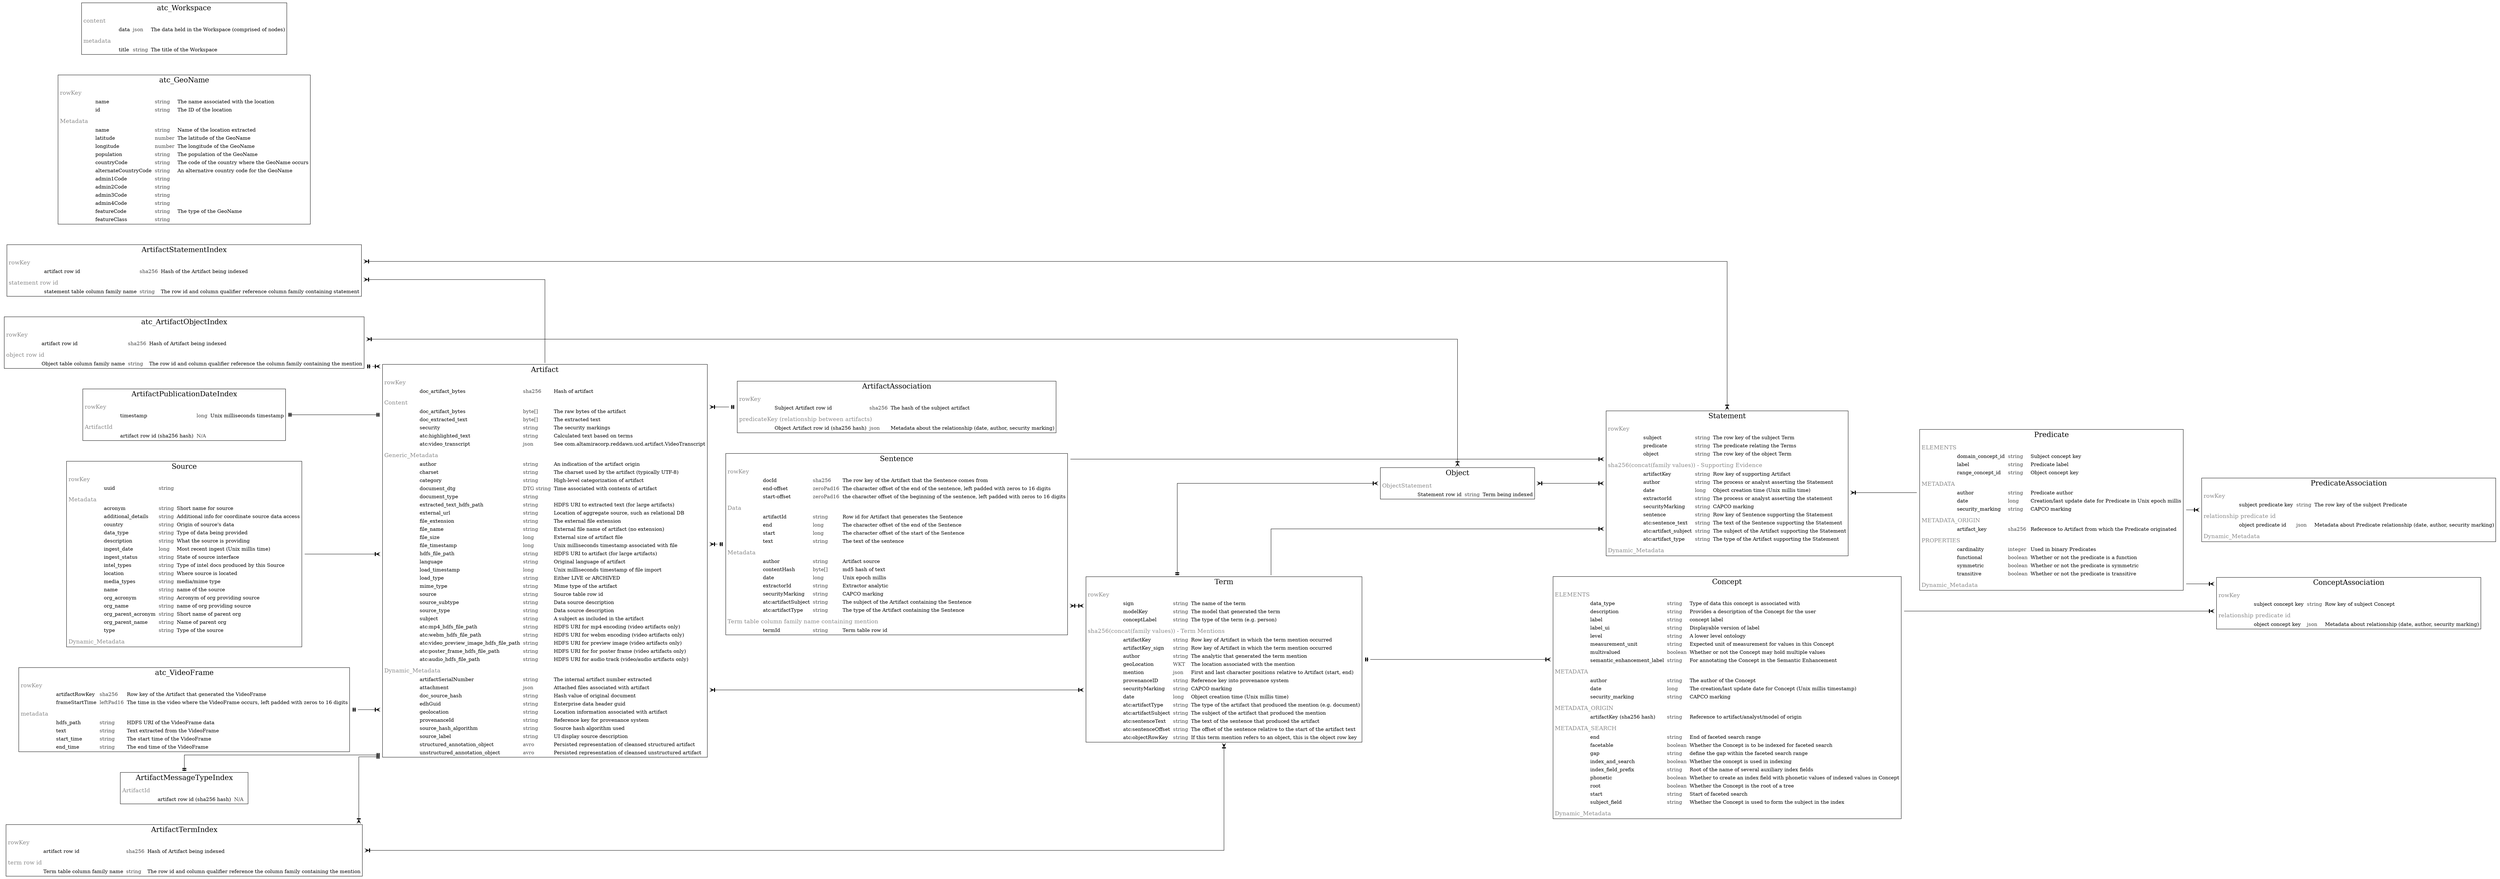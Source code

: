 digraph models_diagram {
  graph [splines=ortho, nodesep=0.7]
  node [shape=plaintext]
  rankdir = LR

  "Artifact" [label=<<table border="1" cellborder="0" cellspacing="0" cellpadding="4"><tr><td colspan="4" align="CENTER"><font point-size="20">Artifact</font></td></tr><tr><td colspan="4"><table height="0" border="0" bgcolor="#333333" cellborder="0" cellspacing="0" cellpadding="0"><tr><td></td></tr></table></td></tr><tr><td colspan="4" color="GREY" align="LEFT"><font color="#888888" point-size="16">rowKey</font></td></tr><tr><td align="LEFT" width="100"></td><td align="LEFT">doc_artifact_bytes</td><td align="LEFT"><font color="#444444">sha256</font></td><td align="LEFT">Hash of artifact</td></tr><tr><td colspan="4"><table height="0" border="0" bgcolor="#333333" cellborder="0" cellspacing="0" cellpadding="0"><tr><td></td></tr></table></td></tr><tr><td colspan="4" color="GREY" align="LEFT"><font color="#888888" point-size="16">Content</font></td></tr><tr><td align="LEFT" width="100"></td><td align="LEFT">doc_artifact_bytes</td><td align="LEFT"><font color="#444444">byte[]</font></td><td align="LEFT">The raw bytes of the artifact</td></tr><tr><td align="LEFT" width="100"></td><td align="LEFT">doc_extracted_text</td><td align="LEFT"><font color="#444444">byte[]</font></td><td align="LEFT">The extracted text</td></tr><tr><td align="LEFT" width="100"></td><td align="LEFT">security</td><td align="LEFT"><font color="#444444">string</font></td><td align="LEFT">The security markings</td></tr><tr><td align="LEFT" width="100"></td><td align="LEFT">atc:highlighted_text</td><td align="LEFT"><font color="#444444">string</font></td><td align="LEFT">Calculated text based on terms</td></tr><tr><td align="LEFT" width="100"></td><td align="LEFT">atc:video_transcript</td><td align="LEFT"><font color="#444444">json</font></td><td align="LEFT">See com.altamiracorp.reddawn.ucd.artifact.VideoTranscript</td></tr><tr><td colspan="4"><table height="0" border="0" bgcolor="#333333" cellborder="0" cellspacing="0" cellpadding="0"><tr><td></td></tr></table></td></tr><tr><td colspan="4" color="GREY" align="LEFT"><font color="#888888" point-size="16">Generic_Metadata</font></td></tr><tr><td align="LEFT" width="100"></td><td align="LEFT">author</td><td align="LEFT"><font color="#444444">string</font></td><td align="LEFT">An indication of the artifact origin</td></tr><tr><td align="LEFT" width="100"></td><td align="LEFT">charset</td><td align="LEFT"><font color="#444444">string</font></td><td align="LEFT">The charset used by the artifact (typically UTF-8)</td></tr><tr><td align="LEFT" width="100"></td><td align="LEFT">category</td><td align="LEFT"><font color="#444444">string</font></td><td align="LEFT">High-level categorization of artifact</td></tr><tr><td align="LEFT" width="100"></td><td align="LEFT">document_dtg</td><td align="LEFT"><font color="#444444">DTG string</font></td><td align="LEFT">Time associated with contents of artifact</td></tr><tr><td align="LEFT" width="100"></td><td align="LEFT">document_type</td><td align="LEFT"><font color="#444444">string</font></td><td align="LEFT"></td></tr><tr><td align="LEFT" width="100"></td><td align="LEFT">extracted_text_hdfs_path</td><td align="LEFT"><font color="#444444">string</font></td><td align="LEFT">HDFS URI to extracted text (for large artifacts)</td></tr><tr><td align="LEFT" width="100"></td><td align="LEFT">external_url</td><td align="LEFT"><font color="#444444">string</font></td><td align="LEFT">Location of aggregate source, such as relational DB</td></tr><tr><td align="LEFT" width="100"></td><td align="LEFT">file_extension</td><td align="LEFT"><font color="#444444">string</font></td><td align="LEFT">The external file extension</td></tr><tr><td align="LEFT" width="100"></td><td align="LEFT">file_name</td><td align="LEFT"><font color="#444444">string</font></td><td align="LEFT">External file name of artifact (no extension)</td></tr><tr><td align="LEFT" width="100"></td><td align="LEFT">file_size</td><td align="LEFT"><font color="#444444">long</font></td><td align="LEFT">External size of artifact file</td></tr><tr><td align="LEFT" width="100"></td><td align="LEFT">file_timestamp</td><td align="LEFT"><font color="#444444">long</font></td><td align="LEFT">Unix milliseconds timestamp associated with file</td></tr><tr><td align="LEFT" width="100"></td><td align="LEFT">hdfs_file_path</td><td align="LEFT"><font color="#444444">string</font></td><td align="LEFT">HDFS URI to artifact (for large artifacts)</td></tr><tr><td align="LEFT" width="100"></td><td align="LEFT">language</td><td align="LEFT"><font color="#444444">string</font></td><td align="LEFT">Original language of artifact</td></tr><tr><td align="LEFT" width="100"></td><td align="LEFT">load_timestamp</td><td align="LEFT"><font color="#444444">long</font></td><td align="LEFT">Unix milliseconds timestamp of file import</td></tr><tr><td align="LEFT" width="100"></td><td align="LEFT">load_type</td><td align="LEFT"><font color="#444444">string</font></td><td align="LEFT">Either LIVE or ARCHIVED</td></tr><tr><td align="LEFT" width="100"></td><td align="LEFT">mime_type</td><td align="LEFT"><font color="#444444">string</font></td><td align="LEFT">Mime type of the artifact</td></tr><tr><td align="LEFT" width="100"></td><td align="LEFT">source</td><td align="LEFT"><font color="#444444">string</font></td><td align="LEFT">Source table row id</td></tr><tr><td align="LEFT" width="100"></td><td align="LEFT">source_subtype</td><td align="LEFT"><font color="#444444">string</font></td><td align="LEFT">Data source description</td></tr><tr><td align="LEFT" width="100"></td><td align="LEFT">source_type</td><td align="LEFT"><font color="#444444">string</font></td><td align="LEFT">Data source description</td></tr><tr><td align="LEFT" width="100"></td><td align="LEFT">subject</td><td align="LEFT"><font color="#444444">string</font></td><td align="LEFT">A subject as included in the artifact</td></tr><tr><td align="LEFT" width="100"></td><td align="LEFT">atc:mp4_hdfs_file_path</td><td align="LEFT"><font color="#444444">string</font></td><td align="LEFT">HDFS URI for mp4 encoding (video artifacts only)</td></tr><tr><td align="LEFT" width="100"></td><td align="LEFT">atc:webm_hdfs_file_path</td><td align="LEFT"><font color="#444444">string</font></td><td align="LEFT">HDFS URI for webm encoding (video artifacts only)</td></tr><tr><td align="LEFT" width="100"></td><td align="LEFT">atc:video_preview_image_hdfs_file_path</td><td align="LEFT"><font color="#444444">string</font></td><td align="LEFT">HDFS URI for preview image (video artifacts only)</td></tr><tr><td align="LEFT" width="100"></td><td align="LEFT">atc:poster_frame_hdfs_file_path</td><td align="LEFT"><font color="#444444">string</font></td><td align="LEFT">HDFS URI for for poster frame (video artifacts only)</td></tr><tr><td align="LEFT" width="100"></td><td align="LEFT">atc:audio_hdfs_file_path</td><td align="LEFT"><font color="#444444">string</font></td><td align="LEFT">HDFS URI for audio track (video/audio artifacts only)</td></tr><tr><td colspan="4"><table height="0" border="0" bgcolor="#333333" cellborder="0" cellspacing="0" cellpadding="0"><tr><td></td></tr></table></td></tr><tr><td colspan="4" color="GREY" align="LEFT"><font color="#888888" point-size="16">Dynamic_Metadata</font></td></tr><tr><td align="LEFT" width="100"></td><td align="LEFT">artifactSerialNumber</td><td align="LEFT"><font color="#444444">string</font></td><td align="LEFT">The internal artifact number extracted</td></tr><tr><td align="LEFT" width="100"></td><td align="LEFT">attachment</td><td align="LEFT"><font color="#444444">json</font></td><td align="LEFT">Attached files associated with artifact</td></tr><tr><td align="LEFT" width="100"></td><td align="LEFT">doc_source_hash</td><td align="LEFT"><font color="#444444">string</font></td><td align="LEFT">Hash value of original document</td></tr><tr><td align="LEFT" width="100"></td><td align="LEFT">edhGuid</td><td align="LEFT"><font color="#444444">string</font></td><td align="LEFT">Enterprise data header guid</td></tr><tr><td align="LEFT" width="100"></td><td align="LEFT">geolocation</td><td align="LEFT"><font color="#444444">string</font></td><td align="LEFT">Location information associated with artifact</td></tr><tr><td align="LEFT" width="100"></td><td align="LEFT">provenanceId</td><td align="LEFT"><font color="#444444">string</font></td><td align="LEFT">Reference key for provenance system</td></tr><tr><td align="LEFT" width="100"></td><td align="LEFT">source_hash_algorithm</td><td align="LEFT"><font color="#444444">string</font></td><td align="LEFT">Source hash algorithm used</td></tr><tr><td align="LEFT" width="100"></td><td align="LEFT">source_label</td><td align="LEFT"><font color="#444444">string</font></td><td align="LEFT">UI display source description</td></tr><tr><td align="LEFT" width="100"></td><td align="LEFT">structured_annotation_object</td><td align="LEFT"><font color="#444444">avro</font></td><td align="LEFT">Persisted representation of cleansed structured artifact</td></tr><tr><td align="LEFT" width="100"></td><td align="LEFT">unstructured_annotation_object</td><td align="LEFT"><font color="#444444">avro</font></td><td align="LEFT">Persisted representation of cleansed unstructured artifact</td></tr></table>>];
"Artifact" -> "Sentence" [arrowtail=teetee, arrowhead=crowtee, dir=both]
"Artifact" -> "ArtifactAssociation" [arrowtail=teetee, arrowhead=crowtee, dir=both]
"Artifact" -> "Term" [arrowtail=crowtee, arrowhead=crowtee, dir=both]
"ArtifactAssociation" [label=<<table border="1" cellborder="0" cellspacing="0" cellpadding="4"><tr><td colspan="4" align="CENTER"><font point-size="20">ArtifactAssociation</font></td></tr><tr><td colspan="4"><table height="0" border="0" bgcolor="#333333" cellborder="0" cellspacing="0" cellpadding="0"><tr><td></td></tr></table></td></tr><tr><td colspan="4" color="GREY" align="LEFT"><font color="#888888" point-size="16">rowKey</font></td></tr><tr><td align="LEFT" width="100"></td><td align="LEFT">Subject Artifact row id</td><td align="LEFT"><font color="#444444">sha256</font></td><td align="LEFT">The hash of the subject artifact</td></tr><tr><td colspan="4"><table height="0" border="0" bgcolor="#333333" cellborder="0" cellspacing="0" cellpadding="0"><tr><td></td></tr></table></td></tr><tr><td colspan="4" color="GREY" align="LEFT"><font color="#888888" point-size="16">predicateKey (relationship between artifacts)</font></td></tr><tr><td align="LEFT" width="100"></td><td align="LEFT">Object Artifact row id (sha256 hash)</td><td align="LEFT"><font color="#444444">json</font></td><td align="LEFT">Metadata about the relationship (date, author, security marking)</td></tr></table>>];
"ArtifactMessageTypeIndex" [label=<<table border="1" cellborder="0" cellspacing="0" cellpadding="4"><tr><td colspan="4" align="CENTER"><font point-size="20">ArtifactMessageTypeIndex</font></td></tr><tr><td colspan="4"><table height="0" border="0" bgcolor="#333333" cellborder="0" cellspacing="0" cellpadding="0"><tr><td></td></tr></table></td></tr><tr><td colspan="4" color="GREY" align="LEFT"><font color="#888888" point-size="16">ArtifactId</font></td></tr><tr><td align="LEFT" width="100"></td><td align="LEFT">artifact row id (sha256 hash)</td><td align="LEFT"><font color="#444444">N/A</font></td><td align="LEFT"></td></tr></table>>];
"ArtifactMessageTypeIndex" -> "Artifact" [arrowtail=teetee, arrowhead=teetee, dir=both]
"atc_ArtifactObjectIndex" [label=<<table border="1" cellborder="0" cellspacing="0" cellpadding="4"><tr><td colspan="4" align="CENTER"><font point-size="20">atc_ArtifactObjectIndex</font></td></tr><tr><td colspan="4"><table height="0" border="0" bgcolor="#333333" cellborder="0" cellspacing="0" cellpadding="0"><tr><td></td></tr></table></td></tr><tr><td colspan="4" color="GREY" align="LEFT"><font color="#888888" point-size="16">rowKey</font></td></tr><tr><td align="LEFT" width="100"></td><td align="LEFT">artifact row id</td><td align="LEFT"><font color="#444444">sha256</font></td><td align="LEFT">Hash of Artifact being indexed</td></tr><tr><td colspan="4"><table height="0" border="0" bgcolor="#333333" cellborder="0" cellspacing="0" cellpadding="0"><tr><td></td></tr></table></td></tr><tr><td colspan="4" color="GREY" align="LEFT"><font color="#888888" point-size="16">object row id</font></td></tr><tr><td align="LEFT" width="100"></td><td align="LEFT">Object table column family name</td><td align="LEFT"><font color="#444444">string</font></td><td align="LEFT">The row id and column qualifier reference the column family containing the mention</td></tr></table>>];
"atc_ArtifactObjectIndex" -> "Artifact" [arrowtail=crowtee, arrowhead=teetee, dir=both]
"atc_ArtifactObjectIndex" -> "Object" [arrowtail=crowtee, arrowhead=crowtee, dir=both]
"ArtifactPublicationDateIndex" [label=<<table border="1" cellborder="0" cellspacing="0" cellpadding="4"><tr><td colspan="4" align="CENTER"><font point-size="20">ArtifactPublicationDateIndex</font></td></tr><tr><td colspan="4"><table height="0" border="0" bgcolor="#333333" cellborder="0" cellspacing="0" cellpadding="0"><tr><td></td></tr></table></td></tr><tr><td colspan="4" color="GREY" align="LEFT"><font color="#888888" point-size="16">rowKey</font></td></tr><tr><td align="LEFT" width="100"></td><td align="LEFT">timestamp</td><td align="LEFT"><font color="#444444">long</font></td><td align="LEFT">Unix milliseconds timestamp</td></tr><tr><td colspan="4"><table height="0" border="0" bgcolor="#333333" cellborder="0" cellspacing="0" cellpadding="0"><tr><td></td></tr></table></td></tr><tr><td colspan="4" color="GREY" align="LEFT"><font color="#888888" point-size="16">ArtifactId</font></td></tr><tr><td align="LEFT" width="100"></td><td align="LEFT">artifact row id (sha256 hash)</td><td align="LEFT"><font color="#444444">N/A</font></td><td align="LEFT"></td></tr></table>>];
"ArtifactPublicationDateIndex" -> "Artifact" [arrowtail=teetee, arrowhead=teetee, dir=both]
"ArtifactStatementIndex" [label=<<table border="1" cellborder="0" cellspacing="0" cellpadding="4"><tr><td colspan="4" align="CENTER"><font point-size="20">ArtifactStatementIndex</font></td></tr><tr><td colspan="4"><table height="0" border="0" bgcolor="#333333" cellborder="0" cellspacing="0" cellpadding="0"><tr><td></td></tr></table></td></tr><tr><td colspan="4" color="GREY" align="LEFT"><font color="#888888" point-size="16">rowKey</font></td></tr><tr><td align="LEFT" width="100"></td><td align="LEFT">artifact row id</td><td align="LEFT"><font color="#444444">sha256</font></td><td align="LEFT">Hash of the Artifact being indexed</td></tr><tr><td colspan="4"><table height="0" border="0" bgcolor="#333333" cellborder="0" cellspacing="0" cellpadding="0"><tr><td></td></tr></table></td></tr><tr><td colspan="4" color="GREY" align="LEFT"><font color="#888888" point-size="16">statement row id</font></td></tr><tr><td align="LEFT" width="100"></td><td align="LEFT">statement table column family name</td><td align="LEFT"><font color="#444444">string</font></td><td align="LEFT">The row id and column qualifier reference column family containing statement</td></tr></table>>];
"ArtifactStatementIndex" -> "Statement" [arrowtail=crowtee, arrowhead=crowtee, dir=both]
"ArtifactStatementIndex" -> "Artifact" [arrowtail=crowtee, arrowhead=none, dir=both]
"ArtifactTermIndex" [label=<<table border="1" cellborder="0" cellspacing="0" cellpadding="4"><tr><td colspan="4" align="CENTER"><font point-size="20">ArtifactTermIndex</font></td></tr><tr><td colspan="4"><table height="0" border="0" bgcolor="#333333" cellborder="0" cellspacing="0" cellpadding="0"><tr><td></td></tr></table></td></tr><tr><td colspan="4" color="GREY" align="LEFT"><font color="#888888" point-size="16">rowKey</font></td></tr><tr><td align="LEFT" width="100"></td><td align="LEFT">artifact row id</td><td align="LEFT"><font color="#444444">sha256</font></td><td align="LEFT">Hash of Artifact being indexed</td></tr><tr><td colspan="4"><table height="0" border="0" bgcolor="#333333" cellborder="0" cellspacing="0" cellpadding="0"><tr><td></td></tr></table></td></tr><tr><td colspan="4" color="GREY" align="LEFT"><font color="#888888" point-size="16">term row id</font></td></tr><tr><td align="LEFT" width="100"></td><td align="LEFT">Term table column family name</td><td align="LEFT"><font color="#444444">string</font></td><td align="LEFT">The row id and column qualifier reference the column family containing the mention</td></tr></table>>];
"ArtifactTermIndex" -> "Artifact" [arrowtail=crowtee, arrowhead=teetee, dir=both]
"ArtifactTermIndex" -> "Term" [arrowtail=crowtee, arrowhead=crowtee, dir=both]
"Concept" [label=<<table border="1" cellborder="0" cellspacing="0" cellpadding="4"><tr><td colspan="4" align="CENTER"><font point-size="20">Concept</font></td></tr><tr><td colspan="4"><table height="0" border="0" bgcolor="#333333" cellborder="0" cellspacing="0" cellpadding="0"><tr><td></td></tr></table></td></tr><tr><td colspan="4" color="GREY" align="LEFT"><font color="#888888" point-size="16">ELEMENTS</font></td></tr><tr><td align="LEFT" width="100"></td><td align="LEFT">data_type</td><td align="LEFT"><font color="#444444">string</font></td><td align="LEFT">Type of data this concept is associated with</td></tr><tr><td align="LEFT" width="100"></td><td align="LEFT">description</td><td align="LEFT"><font color="#444444">string</font></td><td align="LEFT">Provides a description of the Concept for the user</td></tr><tr><td align="LEFT" width="100"></td><td align="LEFT">label</td><td align="LEFT"><font color="#444444">string</font></td><td align="LEFT">concept label</td></tr><tr><td align="LEFT" width="100"></td><td align="LEFT">label_ui</td><td align="LEFT"><font color="#444444">string</font></td><td align="LEFT">Displayable version of label</td></tr><tr><td align="LEFT" width="100"></td><td align="LEFT">level</td><td align="LEFT"><font color="#444444">string</font></td><td align="LEFT">A lower level ontology</td></tr><tr><td align="LEFT" width="100"></td><td align="LEFT">measurement_unit</td><td align="LEFT"><font color="#444444">string</font></td><td align="LEFT">Expected unit of measurement for values in this Concept</td></tr><tr><td align="LEFT" width="100"></td><td align="LEFT">multivalued</td><td align="LEFT"><font color="#444444">boolean</font></td><td align="LEFT">Whether or not the Concept may hold multiple values</td></tr><tr><td align="LEFT" width="100"></td><td align="LEFT">semantic_enhancement_label</td><td align="LEFT"><font color="#444444">string</font></td><td align="LEFT">For annotating the Concept in the Semantic Enhancement</td></tr><tr><td colspan="4"><table height="0" border="0" bgcolor="#333333" cellborder="0" cellspacing="0" cellpadding="0"><tr><td></td></tr></table></td></tr><tr><td colspan="4" color="GREY" align="LEFT"><font color="#888888" point-size="16">METADATA</font></td></tr><tr><td align="LEFT" width="100"></td><td align="LEFT">author</td><td align="LEFT"><font color="#444444">string</font></td><td align="LEFT">The author of the Concept</td></tr><tr><td align="LEFT" width="100"></td><td align="LEFT">date</td><td align="LEFT"><font color="#444444">long</font></td><td align="LEFT">The creation/last update date for Concept (Unix millis timestamp)</td></tr><tr><td align="LEFT" width="100"></td><td align="LEFT">security_marking</td><td align="LEFT"><font color="#444444">string</font></td><td align="LEFT">CAPCO marking</td></tr><tr><td colspan="4"><table height="0" border="0" bgcolor="#333333" cellborder="0" cellspacing="0" cellpadding="0"><tr><td></td></tr></table></td></tr><tr><td colspan="4" color="GREY" align="LEFT"><font color="#888888" point-size="16">METADATA_ORIGIN</font></td></tr><tr><td align="LEFT" width="100"></td><td align="LEFT">artifactKey (sha256 hash)</td><td align="LEFT"><font color="#444444">string</font></td><td align="LEFT">Reference to artifact/analyst/model of origin</td></tr><tr><td colspan="4"><table height="0" border="0" bgcolor="#333333" cellborder="0" cellspacing="0" cellpadding="0"><tr><td></td></tr></table></td></tr><tr><td colspan="4" color="GREY" align="LEFT"><font color="#888888" point-size="16">METADATA_SEARCH</font></td></tr><tr><td align="LEFT" width="100"></td><td align="LEFT">end</td><td align="LEFT"><font color="#444444">string</font></td><td align="LEFT">End of faceted search range</td></tr><tr><td align="LEFT" width="100"></td><td align="LEFT">facetable</td><td align="LEFT"><font color="#444444">boolean</font></td><td align="LEFT">Whether the Concept is to be indexed for faceted search</td></tr><tr><td align="LEFT" width="100"></td><td align="LEFT">gap</td><td align="LEFT"><font color="#444444">string</font></td><td align="LEFT">define the gap within the faceted search range</td></tr><tr><td align="LEFT" width="100"></td><td align="LEFT">index_and_search</td><td align="LEFT"><font color="#444444">boolean</font></td><td align="LEFT">Whether the concept is used in indexing</td></tr><tr><td align="LEFT" width="100"></td><td align="LEFT">index_field_prefix</td><td align="LEFT"><font color="#444444">string</font></td><td align="LEFT">Root of the name of several auxiliary index fields</td></tr><tr><td align="LEFT" width="100"></td><td align="LEFT">phonetic</td><td align="LEFT"><font color="#444444">boolean</font></td><td align="LEFT">Whether to create an index field with phonetic values of indexed values in Concept</td></tr><tr><td align="LEFT" width="100"></td><td align="LEFT">root</td><td align="LEFT"><font color="#444444">boolean</font></td><td align="LEFT">Whether the Concept is the root of a tree</td></tr><tr><td align="LEFT" width="100"></td><td align="LEFT">start</td><td align="LEFT"><font color="#444444">string</font></td><td align="LEFT">Start of faceted search</td></tr><tr><td align="LEFT" width="100"></td><td align="LEFT">subject_field</td><td align="LEFT"><font color="#444444">string</font></td><td align="LEFT">Whether the Concept is used to form the subject in the index</td></tr><tr><td colspan="4"><table height="0" border="0" bgcolor="#333333" cellborder="0" cellspacing="0" cellpadding="0"><tr><td></td></tr></table></td></tr><tr><td colspan="4" color="GREY" align="LEFT"><font color="#888888" point-size="16">Dynamic_Metadata</font></td></tr></table>>];
"Concept" -> "ConceptAssociation" [arrowtail=none, arrowhead=crowtee, dir=both]
"ConceptAssociation" [label=<<table border="1" cellborder="0" cellspacing="0" cellpadding="4"><tr><td colspan="4" align="CENTER"><font point-size="20">ConceptAssociation</font></td></tr><tr><td colspan="4"><table height="0" border="0" bgcolor="#333333" cellborder="0" cellspacing="0" cellpadding="0"><tr><td></td></tr></table></td></tr><tr><td colspan="4" color="GREY" align="LEFT"><font color="#888888" point-size="16">rowKey</font></td></tr><tr><td align="LEFT" width="100"></td><td align="LEFT">subject concept key</td><td align="LEFT"><font color="#444444">string</font></td><td align="LEFT">Row key of subject Concept</td></tr><tr><td colspan="4"><table height="0" border="0" bgcolor="#333333" cellborder="0" cellspacing="0" cellpadding="0"><tr><td></td></tr></table></td></tr><tr><td colspan="4" color="GREY" align="LEFT"><font color="#888888" point-size="16">relationship predicate id</font></td></tr><tr><td align="LEFT" width="100"></td><td align="LEFT">object concept key</td><td align="LEFT"><font color="#444444">json</font></td><td align="LEFT">Metadata about relationship (date, author, security marking)</td></tr></table>>];
"atc_GeoName" [label=<<table border="1" cellborder="0" cellspacing="0" cellpadding="4"><tr><td colspan="4" align="CENTER"><font point-size="20">atc_GeoName</font></td></tr><tr><td colspan="4"><table height="0" border="0" bgcolor="#333333" cellborder="0" cellspacing="0" cellpadding="0"><tr><td></td></tr></table></td></tr><tr><td colspan="4" color="GREY" align="LEFT"><font color="#888888" point-size="16">rowKey</font></td></tr><tr><td align="LEFT" width="100"></td><td align="LEFT">name</td><td align="LEFT"><font color="#444444">string</font></td><td align="LEFT">The name associated with the location</td></tr><tr><td align="LEFT" width="100"></td><td align="LEFT">id</td><td align="LEFT"><font color="#444444">string</font></td><td align="LEFT">The ID of the location</td></tr><tr><td colspan="4"><table height="0" border="0" bgcolor="#333333" cellborder="0" cellspacing="0" cellpadding="0"><tr><td></td></tr></table></td></tr><tr><td colspan="4" color="GREY" align="LEFT"><font color="#888888" point-size="16">Metadata</font></td></tr><tr><td align="LEFT" width="100"></td><td align="LEFT">name</td><td align="LEFT"><font color="#444444">string</font></td><td align="LEFT">Name of the location extracted</td></tr><tr><td align="LEFT" width="100"></td><td align="LEFT">latitude</td><td align="LEFT"><font color="#444444">number</font></td><td align="LEFT">The latitude of the GeoName</td></tr><tr><td align="LEFT" width="100"></td><td align="LEFT">longitude</td><td align="LEFT"><font color="#444444">number</font></td><td align="LEFT">The longitude of the GeoName</td></tr><tr><td align="LEFT" width="100"></td><td align="LEFT">population</td><td align="LEFT"><font color="#444444">string</font></td><td align="LEFT">The population of the GeoName</td></tr><tr><td align="LEFT" width="100"></td><td align="LEFT">countryCode</td><td align="LEFT"><font color="#444444">string</font></td><td align="LEFT">The code of the country where the GeoName occurs</td></tr><tr><td align="LEFT" width="100"></td><td align="LEFT">alternateCountryCode</td><td align="LEFT"><font color="#444444">string</font></td><td align="LEFT">An alternative country code for the GeoName</td></tr><tr><td align="LEFT" width="100"></td><td align="LEFT">admin1Code</td><td align="LEFT"><font color="#444444">string</font></td><td align="LEFT"></td></tr><tr><td align="LEFT" width="100"></td><td align="LEFT">admin2Code</td><td align="LEFT"><font color="#444444">string</font></td><td align="LEFT"></td></tr><tr><td align="LEFT" width="100"></td><td align="LEFT">admin3Code</td><td align="LEFT"><font color="#444444">string</font></td><td align="LEFT"></td></tr><tr><td align="LEFT" width="100"></td><td align="LEFT">admin4Code</td><td align="LEFT"><font color="#444444">string</font></td><td align="LEFT"></td></tr><tr><td align="LEFT" width="100"></td><td align="LEFT">featureCode</td><td align="LEFT"><font color="#444444">string</font></td><td align="LEFT">The type of the GeoName</td></tr><tr><td align="LEFT" width="100"></td><td align="LEFT">featureClass</td><td align="LEFT"><font color="#444444">string</font></td><td align="LEFT"></td></tr></table>>];
"Object" [label=<<table border="1" cellborder="0" cellspacing="0" cellpadding="4"><tr><td colspan="4" align="CENTER"><font point-size="20">Object</font></td></tr><tr><td colspan="4"><table height="0" border="0" bgcolor="#333333" cellborder="0" cellspacing="0" cellpadding="0"><tr><td></td></tr></table></td></tr><tr><td colspan="4" color="GREY" align="LEFT"><font color="#888888" point-size="16">ObjectStatement</font></td></tr><tr><td align="LEFT" width="100"></td><td align="LEFT">Statement row id</td><td align="LEFT"><font color="#444444">string</font></td><td align="LEFT">Term being indexed</td></tr></table>>];
"Object" -> "Statement" [arrowtail=crowtee, arrowhead=crowtee, dir=both]
"Predicate" [label=<<table border="1" cellborder="0" cellspacing="0" cellpadding="4"><tr><td colspan="4" align="CENTER"><font point-size="20">Predicate</font></td></tr><tr><td colspan="4"><table height="0" border="0" bgcolor="#333333" cellborder="0" cellspacing="0" cellpadding="0"><tr><td></td></tr></table></td></tr><tr><td colspan="4" color="GREY" align="LEFT"><font color="#888888" point-size="16">ELEMENTS</font></td></tr><tr><td align="LEFT" width="100"></td><td align="LEFT">domain_concept_id</td><td align="LEFT"><font color="#444444">string</font></td><td align="LEFT">Subject concept key</td></tr><tr><td align="LEFT" width="100"></td><td align="LEFT">label</td><td align="LEFT"><font color="#444444">string</font></td><td align="LEFT">Predicate label</td></tr><tr><td align="LEFT" width="100"></td><td align="LEFT">range_concept_id</td><td align="LEFT"><font color="#444444">string</font></td><td align="LEFT">Object concept key</td></tr><tr><td colspan="4"><table height="0" border="0" bgcolor="#333333" cellborder="0" cellspacing="0" cellpadding="0"><tr><td></td></tr></table></td></tr><tr><td colspan="4" color="GREY" align="LEFT"><font color="#888888" point-size="16">METADATA</font></td></tr><tr><td align="LEFT" width="100"></td><td align="LEFT">author</td><td align="LEFT"><font color="#444444">string</font></td><td align="LEFT">Predicate author</td></tr><tr><td align="LEFT" width="100"></td><td align="LEFT">date</td><td align="LEFT"><font color="#444444">long</font></td><td align="LEFT">Creation/last update date for Predicate in Unix epoch millis</td></tr><tr><td align="LEFT" width="100"></td><td align="LEFT">security_marking</td><td align="LEFT"><font color="#444444">string</font></td><td align="LEFT">CAPCO marking</td></tr><tr><td colspan="4"><table height="0" border="0" bgcolor="#333333" cellborder="0" cellspacing="0" cellpadding="0"><tr><td></td></tr></table></td></tr><tr><td colspan="4" color="GREY" align="LEFT"><font color="#888888" point-size="16">METADATA_ORIGIN</font></td></tr><tr><td align="LEFT" width="100"></td><td align="LEFT">artifact_key</td><td align="LEFT"><font color="#444444">sha256</font></td><td align="LEFT">Reference to Artifact from which the Predicate originated</td></tr><tr><td colspan="4"><table height="0" border="0" bgcolor="#333333" cellborder="0" cellspacing="0" cellpadding="0"><tr><td></td></tr></table></td></tr><tr><td colspan="4" color="GREY" align="LEFT"><font color="#888888" point-size="16">PROPERTIES</font></td></tr><tr><td align="LEFT" width="100"></td><td align="LEFT">cardinality</td><td align="LEFT"><font color="#444444">integer</font></td><td align="LEFT">Used in binary Predicates</td></tr><tr><td align="LEFT" width="100"></td><td align="LEFT">functional</td><td align="LEFT"><font color="#444444">boolean</font></td><td align="LEFT">Whether or not the predicate is a function</td></tr><tr><td align="LEFT" width="100"></td><td align="LEFT">symmetric</td><td align="LEFT"><font color="#444444">boolean</font></td><td align="LEFT">Whether or not the predicate is symmetric</td></tr><tr><td align="LEFT" width="100"></td><td align="LEFT">transitive</td><td align="LEFT"><font color="#444444">boolean</font></td><td align="LEFT">Whether or not the predicate is transitive</td></tr><tr><td colspan="4"><table height="0" border="0" bgcolor="#333333" cellborder="0" cellspacing="0" cellpadding="0"><tr><td></td></tr></table></td></tr><tr><td colspan="4" color="GREY" align="LEFT"><font color="#888888" point-size="16">Dynamic_Metadata</font></td></tr></table>>];
"Predicate" -> "PredicateAssociation" [arrowtail=none, arrowhead=crowtee, dir=both]
"Predicate" -> "ConceptAssociation" [arrowtail=none, arrowhead=crowtee, dir=both]
"PredicateAssociation" [label=<<table border="1" cellborder="0" cellspacing="0" cellpadding="4"><tr><td colspan="4" align="CENTER"><font point-size="20">PredicateAssociation</font></td></tr><tr><td colspan="4"><table height="0" border="0" bgcolor="#333333" cellborder="0" cellspacing="0" cellpadding="0"><tr><td></td></tr></table></td></tr><tr><td colspan="4" color="GREY" align="LEFT"><font color="#888888" point-size="16">rowKey</font></td></tr><tr><td align="LEFT" width="100"></td><td align="LEFT">subject predicate key</td><td align="LEFT"><font color="#444444">string</font></td><td align="LEFT">The row key of the subject Predicate</td></tr><tr><td colspan="4"><table height="0" border="0" bgcolor="#333333" cellborder="0" cellspacing="0" cellpadding="0"><tr><td></td></tr></table></td></tr><tr><td colspan="4" color="GREY" align="LEFT"><font color="#888888" point-size="16">relationship predicate id</font></td></tr><tr><td align="LEFT" width="100"></td><td align="LEFT">object predicate id</td><td align="LEFT"><font color="#444444">json</font></td><td align="LEFT">Metadata about Predicate relationship (date, author, security marking)</td></tr><tr><td colspan="4"><table height="0" border="0" bgcolor="#333333" cellborder="0" cellspacing="0" cellpadding="0"><tr><td></td></tr></table></td></tr><tr><td colspan="4" color="GREY" align="LEFT"><font color="#888888" point-size="16">Dynamic_Metadata</font></td></tr></table>>];
"Sentence" [label=<<table border="1" cellborder="0" cellspacing="0" cellpadding="4"><tr><td colspan="4" align="CENTER"><font point-size="20">Sentence</font></td></tr><tr><td colspan="4"><table height="0" border="0" bgcolor="#333333" cellborder="0" cellspacing="0" cellpadding="0"><tr><td></td></tr></table></td></tr><tr><td colspan="4" color="GREY" align="LEFT"><font color="#888888" point-size="16">rowKey</font></td></tr><tr><td align="LEFT" width="100"></td><td align="LEFT">docId</td><td align="LEFT"><font color="#444444">sha256</font></td><td align="LEFT">The row key of the Artifact that the Sentence comes from</td></tr><tr><td align="LEFT" width="100"></td><td align="LEFT">end-offset</td><td align="LEFT"><font color="#444444">zeroPad16</font></td><td align="LEFT">The character offset of the end of the sentence, left padded with zeros to 16 digits</td></tr><tr><td align="LEFT" width="100"></td><td align="LEFT">start-offset</td><td align="LEFT"><font color="#444444">zeroPad16</font></td><td align="LEFT">the character offset of the beginning of the sentence, left padded with zeros to 16 digits</td></tr><tr><td colspan="4"><table height="0" border="0" bgcolor="#333333" cellborder="0" cellspacing="0" cellpadding="0"><tr><td></td></tr></table></td></tr><tr><td colspan="4" color="GREY" align="LEFT"><font color="#888888" point-size="16">Data</font></td></tr><tr><td align="LEFT" width="100"></td><td align="LEFT">artifactId</td><td align="LEFT"><font color="#444444">string</font></td><td align="LEFT">Row id for Artifact that generates the Sentence</td></tr><tr><td align="LEFT" width="100"></td><td align="LEFT">end</td><td align="LEFT"><font color="#444444">long</font></td><td align="LEFT">The character offset of the end of the Sentence</td></tr><tr><td align="LEFT" width="100"></td><td align="LEFT">start</td><td align="LEFT"><font color="#444444">long</font></td><td align="LEFT">The character offset of the start of the Sentence</td></tr><tr><td align="LEFT" width="100"></td><td align="LEFT">text</td><td align="LEFT"><font color="#444444">string</font></td><td align="LEFT">The text of the sentence</td></tr><tr><td colspan="4"><table height="0" border="0" bgcolor="#333333" cellborder="0" cellspacing="0" cellpadding="0"><tr><td></td></tr></table></td></tr><tr><td colspan="4" color="GREY" align="LEFT"><font color="#888888" point-size="16">Metadata</font></td></tr><tr><td align="LEFT" width="100"></td><td align="LEFT">author</td><td align="LEFT"><font color="#444444">string</font></td><td align="LEFT">Artifact source</td></tr><tr><td align="LEFT" width="100"></td><td align="LEFT">contentHash</td><td align="LEFT"><font color="#444444">byte[]</font></td><td align="LEFT">md5 hash of text</td></tr><tr><td align="LEFT" width="100"></td><td align="LEFT">date</td><td align="LEFT"><font color="#444444">long</font></td><td align="LEFT">Unix epoch millis</td></tr><tr><td align="LEFT" width="100"></td><td align="LEFT">extractorId</td><td align="LEFT"><font color="#444444">string</font></td><td align="LEFT">Extractor analytic</td></tr><tr><td align="LEFT" width="100"></td><td align="LEFT">securityMarking</td><td align="LEFT"><font color="#444444">string</font></td><td align="LEFT">CAPCO marking</td></tr><tr><td align="LEFT" width="100"></td><td align="LEFT">atc:artifactSubject</td><td align="LEFT"><font color="#444444">string</font></td><td align="LEFT">The subject of the Artifact containing the Sentence</td></tr><tr><td align="LEFT" width="100"></td><td align="LEFT">atc:artifactType</td><td align="LEFT"><font color="#444444">string</font></td><td align="LEFT">The type of the Artifact containing the Sentence</td></tr><tr><td colspan="4"><table height="0" border="0" bgcolor="#333333" cellborder="0" cellspacing="0" cellpadding="0"><tr><td></td></tr></table></td></tr><tr><td colspan="4" color="GREY" align="LEFT"><font color="#888888" point-size="16">Term table column family name containing mention</font></td></tr><tr><td align="LEFT" width="100"></td><td align="LEFT">termId</td><td align="LEFT"><font color="#444444">string</font></td><td align="LEFT">Term table row id</td></tr></table>>];
"Sentence" -> "Term" [arrowtail=crowtee, arrowhead=crowtee, dir=both]
"Source" [label=<<table border="1" cellborder="0" cellspacing="0" cellpadding="4"><tr><td colspan="4" align="CENTER"><font point-size="20">Source</font></td></tr><tr><td colspan="4"><table height="0" border="0" bgcolor="#333333" cellborder="0" cellspacing="0" cellpadding="0"><tr><td></td></tr></table></td></tr><tr><td colspan="4" color="GREY" align="LEFT"><font color="#888888" point-size="16">rowKey</font></td></tr><tr><td align="LEFT" width="100"></td><td align="LEFT">uuid</td><td align="LEFT"><font color="#444444">string</font></td><td align="LEFT"></td></tr><tr><td colspan="4"><table height="0" border="0" bgcolor="#333333" cellborder="0" cellspacing="0" cellpadding="0"><tr><td></td></tr></table></td></tr><tr><td colspan="4" color="GREY" align="LEFT"><font color="#888888" point-size="16">Metadata</font></td></tr><tr><td align="LEFT" width="100"></td><td align="LEFT">acronym</td><td align="LEFT"><font color="#444444">string</font></td><td align="LEFT">Short name for source</td></tr><tr><td align="LEFT" width="100"></td><td align="LEFT">additional_details</td><td align="LEFT"><font color="#444444">string</font></td><td align="LEFT">Additional info for coordinate source data access</td></tr><tr><td align="LEFT" width="100"></td><td align="LEFT">country</td><td align="LEFT"><font color="#444444">string</font></td><td align="LEFT">Origin of source&#39;s data</td></tr><tr><td align="LEFT" width="100"></td><td align="LEFT">data_type</td><td align="LEFT"><font color="#444444">string</font></td><td align="LEFT">Type of data being provided</td></tr><tr><td align="LEFT" width="100"></td><td align="LEFT">description</td><td align="LEFT"><font color="#444444">string</font></td><td align="LEFT">What the source is providing</td></tr><tr><td align="LEFT" width="100"></td><td align="LEFT">ingest_date</td><td align="LEFT"><font color="#444444">long</font></td><td align="LEFT">Most recent ingest (Unix millis time)</td></tr><tr><td align="LEFT" width="100"></td><td align="LEFT">ingest_status</td><td align="LEFT"><font color="#444444">string</font></td><td align="LEFT">State of source interface</td></tr><tr><td align="LEFT" width="100"></td><td align="LEFT">intel_types</td><td align="LEFT"><font color="#444444">string</font></td><td align="LEFT">Type of intel docs produced by this Source</td></tr><tr><td align="LEFT" width="100"></td><td align="LEFT">location</td><td align="LEFT"><font color="#444444">string</font></td><td align="LEFT">Where source is located</td></tr><tr><td align="LEFT" width="100"></td><td align="LEFT">media_types</td><td align="LEFT"><font color="#444444">string</font></td><td align="LEFT">media/mime type</td></tr><tr><td align="LEFT" width="100"></td><td align="LEFT">name</td><td align="LEFT"><font color="#444444">string</font></td><td align="LEFT">name of the source</td></tr><tr><td align="LEFT" width="100"></td><td align="LEFT">org_acronym</td><td align="LEFT"><font color="#444444">string</font></td><td align="LEFT">Acronym of org providing source</td></tr><tr><td align="LEFT" width="100"></td><td align="LEFT">org_name</td><td align="LEFT"><font color="#444444">string</font></td><td align="LEFT">name of org providing source</td></tr><tr><td align="LEFT" width="100"></td><td align="LEFT">org_parent_acronym</td><td align="LEFT"><font color="#444444">string</font></td><td align="LEFT">Short name of parent org</td></tr><tr><td align="LEFT" width="100"></td><td align="LEFT">org_parent_name</td><td align="LEFT"><font color="#444444">string</font></td><td align="LEFT">Name of parent org</td></tr><tr><td align="LEFT" width="100"></td><td align="LEFT">type</td><td align="LEFT"><font color="#444444">string</font></td><td align="LEFT">Type of the source</td></tr><tr><td colspan="4"><table height="0" border="0" bgcolor="#333333" cellborder="0" cellspacing="0" cellpadding="0"><tr><td></td></tr></table></td></tr><tr><td colspan="4" color="GREY" align="LEFT"><font color="#888888" point-size="16">Dynamic_Metadata</font></td></tr></table>>];
"Source" -> "Artifact" [arrowtail=none, arrowhead=crowtee, dir=both]
"Statement" [label=<<table border="1" cellborder="0" cellspacing="0" cellpadding="4"><tr><td colspan="4" align="CENTER"><font point-size="20">Statement</font></td></tr><tr><td colspan="4"><table height="0" border="0" bgcolor="#333333" cellborder="0" cellspacing="0" cellpadding="0"><tr><td></td></tr></table></td></tr><tr><td colspan="4" color="GREY" align="LEFT"><font color="#888888" point-size="16">rowKey</font></td></tr><tr><td align="LEFT" width="100"></td><td align="LEFT">subject</td><td align="LEFT"><font color="#444444">string</font></td><td align="LEFT">The row key of the subject Term</td></tr><tr><td align="LEFT" width="100"></td><td align="LEFT">predicate</td><td align="LEFT"><font color="#444444">string</font></td><td align="LEFT">The predicate relating the Terms</td></tr><tr><td align="LEFT" width="100"></td><td align="LEFT">object</td><td align="LEFT"><font color="#444444">string</font></td><td align="LEFT">The row key of the object Term</td></tr><tr><td colspan="4"><table height="0" border="0" bgcolor="#333333" cellborder="0" cellspacing="0" cellpadding="0"><tr><td></td></tr></table></td></tr><tr><td colspan="4" color="GREY" align="LEFT"><font color="#888888" point-size="16">sha256(concat(family values)) - Supporting Evidence</font></td></tr><tr><td align="LEFT" width="100"></td><td align="LEFT">artifactKey</td><td align="LEFT"><font color="#444444">string</font></td><td align="LEFT">Row key of supporting Artifact</td></tr><tr><td align="LEFT" width="100"></td><td align="LEFT">author</td><td align="LEFT"><font color="#444444">string</font></td><td align="LEFT">The process or analyst asserting the Statement</td></tr><tr><td align="LEFT" width="100"></td><td align="LEFT">date</td><td align="LEFT"><font color="#444444">long</font></td><td align="LEFT">Object creation time (Unix millis time)</td></tr><tr><td align="LEFT" width="100"></td><td align="LEFT">extractorId</td><td align="LEFT"><font color="#444444">string</font></td><td align="LEFT">The process or analyst asserting the statement</td></tr><tr><td align="LEFT" width="100"></td><td align="LEFT">securityMarking</td><td align="LEFT"><font color="#444444">string</font></td><td align="LEFT">CAPCO marking</td></tr><tr><td align="LEFT" width="100"></td><td align="LEFT">sentence</td><td align="LEFT"><font color="#444444">string</font></td><td align="LEFT">Row key of Sentence supporting the Statement</td></tr><tr><td align="LEFT" width="100"></td><td align="LEFT">atc:sentence_text</td><td align="LEFT"><font color="#444444">string</font></td><td align="LEFT">The text of the Sentence supporting the Statement</td></tr><tr><td align="LEFT" width="100"></td><td align="LEFT">atc:artifact_subject</td><td align="LEFT"><font color="#444444">string</font></td><td align="LEFT">The subject of the Artifact supporting the Statement</td></tr><tr><td align="LEFT" width="100"></td><td align="LEFT">atc:artifact_type</td><td align="LEFT"><font color="#444444">string</font></td><td align="LEFT">The type of the Artifact supporting the Statement</td></tr><tr><td colspan="4"><table height="0" border="0" bgcolor="#333333" cellborder="0" cellspacing="0" cellpadding="0"><tr><td></td></tr></table></td></tr><tr><td colspan="4" color="GREY" align="LEFT"><font color="#888888" point-size="16">Dynamic_Metadata</font></td></tr></table>>];
"Statement" -> "Predicate" [arrowtail=crowtee, arrowhead=none, dir=both]
"Statement" -> "Sentence" [arrowtail=crowtee, arrowhead=none, dir=both]
"Term" [label=<<table border="1" cellborder="0" cellspacing="0" cellpadding="4"><tr><td colspan="4" align="CENTER"><font point-size="20">Term</font></td></tr><tr><td colspan="4"><table height="0" border="0" bgcolor="#333333" cellborder="0" cellspacing="0" cellpadding="0"><tr><td></td></tr></table></td></tr><tr><td colspan="4" color="GREY" align="LEFT"><font color="#888888" point-size="16">rowKey</font></td></tr><tr><td align="LEFT" width="100"></td><td align="LEFT">sign</td><td align="LEFT"><font color="#444444">string</font></td><td align="LEFT">The name of the term</td></tr><tr><td align="LEFT" width="100"></td><td align="LEFT">modelKey</td><td align="LEFT"><font color="#444444">string</font></td><td align="LEFT">The model that generated the term</td></tr><tr><td align="LEFT" width="100"></td><td align="LEFT">conceptLabel</td><td align="LEFT"><font color="#444444">string</font></td><td align="LEFT">The type of the term (e.g. person)</td></tr><tr><td colspan="4"><table height="0" border="0" bgcolor="#333333" cellborder="0" cellspacing="0" cellpadding="0"><tr><td></td></tr></table></td></tr><tr><td colspan="4" color="GREY" align="LEFT"><font color="#888888" point-size="16">sha256(concat(family values)) - Term Mentions</font></td></tr><tr><td align="LEFT" width="100"></td><td align="LEFT">artifactKey</td><td align="LEFT"><font color="#444444">string</font></td><td align="LEFT">Row key of Artifact in which the term mention occurred</td></tr><tr><td align="LEFT" width="100"></td><td align="LEFT">artifactKey_sign</td><td align="LEFT"><font color="#444444">string</font></td><td align="LEFT">Row key of Artifact in which the term mention occurred</td></tr><tr><td align="LEFT" width="100"></td><td align="LEFT">author</td><td align="LEFT"><font color="#444444">string</font></td><td align="LEFT">The analytic that generated the term mention</td></tr><tr><td align="LEFT" width="100"></td><td align="LEFT">geoLocation</td><td align="LEFT"><font color="#444444">WKT</font></td><td align="LEFT">The location associated with the mention</td></tr><tr><td align="LEFT" width="100"></td><td align="LEFT">mention</td><td align="LEFT"><font color="#444444">json</font></td><td align="LEFT">First and last character positions relative to Artifact (start, end)</td></tr><tr><td align="LEFT" width="100"></td><td align="LEFT">provenanceID</td><td align="LEFT"><font color="#444444">string</font></td><td align="LEFT">Reference key into provenance system</td></tr><tr><td align="LEFT" width="100"></td><td align="LEFT">securityMarking</td><td align="LEFT"><font color="#444444">string</font></td><td align="LEFT">CAPCO marking</td></tr><tr><td align="LEFT" width="100"></td><td align="LEFT">date</td><td align="LEFT"><font color="#444444">long</font></td><td align="LEFT">Object creation time (Unix millis time)</td></tr><tr><td align="LEFT" width="100"></td><td align="LEFT">atc:artifactType</td><td align="LEFT"><font color="#444444">string</font></td><td align="LEFT">The type of the artifact that produced the mention (e.g. document)</td></tr><tr><td align="LEFT" width="100"></td><td align="LEFT">atc:artifactSubject</td><td align="LEFT"><font color="#444444">string</font></td><td align="LEFT">The subject of the artifact that produced the mention</td></tr><tr><td align="LEFT" width="100"></td><td align="LEFT">atc:sentenceText</td><td align="LEFT"><font color="#444444">string</font></td><td align="LEFT">The text of the sentence that produced the artifact</td></tr><tr><td align="LEFT" width="100"></td><td align="LEFT">atc:sentenceOffset</td><td align="LEFT"><font color="#444444">string</font></td><td align="LEFT">The offset of the sentence relative to the start of the artifact text</td></tr><tr><td align="LEFT" width="100"></td><td align="LEFT">atc:objectRowKey</td><td align="LEFT"><font color="#444444">string</font></td><td align="LEFT">If this term mention refers to an object, this is the object row key</td></tr></table>>];
"Term" -> "Statement" [arrowtail=none, arrowhead=crowtee, dir=both]
"Term" -> "Object" [arrowtail=teetee, arrowhead=crowtee, dir=both]
"Term" -> "Concept" [arrowtail=crowtee, arrowhead=teetee, dir=both]
"atc_VideoFrame" [label=<<table border="1" cellborder="0" cellspacing="0" cellpadding="4"><tr><td colspan="4" align="CENTER"><font point-size="20">atc_VideoFrame</font></td></tr><tr><td colspan="4"><table height="0" border="0" bgcolor="#333333" cellborder="0" cellspacing="0" cellpadding="0"><tr><td></td></tr></table></td></tr><tr><td colspan="4" color="GREY" align="LEFT"><font color="#888888" point-size="16">rowKey</font></td></tr><tr><td align="LEFT" width="100"></td><td align="LEFT">artifactRowKey</td><td align="LEFT"><font color="#444444">sha256</font></td><td align="LEFT">Row key of the Artifact that generated the VideoFrame</td></tr><tr><td align="LEFT" width="100"></td><td align="LEFT">frameStartTime</td><td align="LEFT"><font color="#444444">leftPad16</font></td><td align="LEFT">The time in the video where the VideoFrame occurs, left padded with zeros to 16 digits</td></tr><tr><td colspan="4"><table height="0" border="0" bgcolor="#333333" cellborder="0" cellspacing="0" cellpadding="0"><tr><td></td></tr></table></td></tr><tr><td colspan="4" color="GREY" align="LEFT"><font color="#888888" point-size="16">metadata</font></td></tr><tr><td align="LEFT" width="100"></td><td align="LEFT">hdfs_path</td><td align="LEFT"><font color="#444444">string</font></td><td align="LEFT">HDFS URI of the VideoFrame data</td></tr><tr><td align="LEFT" width="100"></td><td align="LEFT">text</td><td align="LEFT"><font color="#444444">string</font></td><td align="LEFT">Text extracted from the VideoFrame</td></tr><tr><td align="LEFT" width="100"></td><td align="LEFT">start_time</td><td align="LEFT"><font color="#444444">string</font></td><td align="LEFT">The start time of the VideoFrame</td></tr><tr><td align="LEFT" width="100"></td><td align="LEFT">end_time</td><td align="LEFT"><font color="#444444">string</font></td><td align="LEFT">The end time of the VideoFrame</td></tr></table>>];
"atc_VideoFrame" -> "Artifact" [arrowtail=crowtee, arrowhead=teetee, dir=both]
"atc_Workspace" [label=<<table border="1" cellborder="0" cellspacing="0" cellpadding="4"><tr><td colspan="4" align="CENTER"><font point-size="20">atc_Workspace</font></td></tr><tr><td colspan="4"><table height="0" border="0" bgcolor="#333333" cellborder="0" cellspacing="0" cellpadding="0"><tr><td></td></tr></table></td></tr><tr><td colspan="4" color="GREY" align="LEFT"><font color="#888888" point-size="16">content</font></td></tr><tr><td align="LEFT" width="100"></td><td align="LEFT">data</td><td align="LEFT"><font color="#444444">json</font></td><td align="LEFT">The data held in the Workspace (comprised of nodes)</td></tr><tr><td colspan="4"><table height="0" border="0" bgcolor="#333333" cellborder="0" cellspacing="0" cellpadding="0"><tr><td></td></tr></table></td></tr><tr><td colspan="4" color="GREY" align="LEFT"><font color="#888888" point-size="16">metadata</font></td></tr><tr><td align="LEFT" width="100"></td><td align="LEFT">title</td><td align="LEFT"><font color="#444444">string</font></td><td align="LEFT">The title of the Workspace</td></tr></table>>];

}
